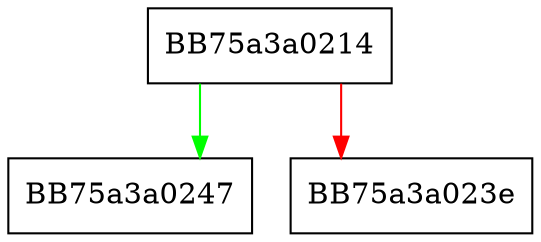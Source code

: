 digraph ISigtreeHandle {
  node [shape="box"];
  graph [splines=ortho];
  BB75a3a0214 -> BB75a3a0247 [color="green"];
  BB75a3a0214 -> BB75a3a023e [color="red"];
}